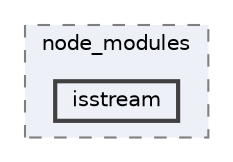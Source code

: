 digraph "C:/Users/arisc/OneDrive/Documents/GitHub/FINAL/EcoEats-Project/node_modules/isstream"
{
 // LATEX_PDF_SIZE
  bgcolor="transparent";
  edge [fontname=Helvetica,fontsize=10,labelfontname=Helvetica,labelfontsize=10];
  node [fontname=Helvetica,fontsize=10,shape=box,height=0.2,width=0.4];
  compound=true
  subgraph clusterdir_5091f2b68170d33f954320199e2fed0a {
    graph [ bgcolor="#edf0f7", pencolor="grey50", label="node_modules", fontname=Helvetica,fontsize=10 style="filled,dashed", URL="dir_5091f2b68170d33f954320199e2fed0a.html",tooltip=""]
  dir_015330612b7fe7c3a3d7ffd76f5869a8 [label="isstream", fillcolor="#edf0f7", color="grey25", style="filled,bold", URL="dir_015330612b7fe7c3a3d7ffd76f5869a8.html",tooltip=""];
  }
}
